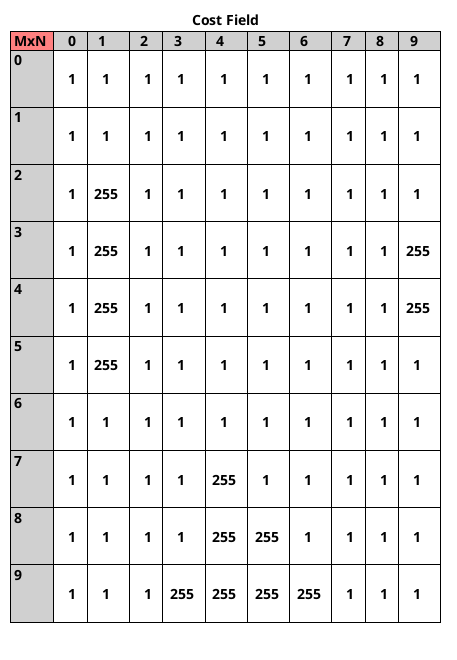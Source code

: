 @startuml cost_field
title
Cost Field
|=<#FF8080> MxN  |=<#d0d0d0>    0 |= <#d0d0d0>   1 |= <#d0d0d0>   2 |= <#d0d0d0>   3 |= <#d0d0d0>   4 |= <#d0d0d0>   5 |= <#d0d0d0>   6 |= <#d0d0d0>   7 |= <#d0d0d0>   8 |= <#d0d0d0>   9 |
|<#d0d0d0> 0 |\n    1   \n|\n    1   \n|\n    1   \n|\n    1   \n|\n    1   \n|\n    1   \n|\n    1   \n|\n    1   \n|\n    1   \n|\n    1   \n|
|<#d0d0d0> 1 |\n    1   \n|\n    1   \n|\n    1   \n|\n    1   \n|\n    1   \n|\n    1   \n|\n    1   \n|\n    1   \n|\n    1   \n|\n    1   \n|
|<#d0d0d0> 2 |\n    1   \n|\n  255   \n|\n    1   \n|\n    1   \n|\n    1   \n|\n    1   \n|\n    1   \n|\n    1   \n|\n    1   \n|\n    1   \n|
|<#d0d0d0> 3 |\n    1   \n|\n  255   \n|\n    1   \n|\n    1   \n|\n    1   \n|\n    1   \n|\n    1   \n|\n    1   \n|\n    1   \n|\n  255   \n|
|<#d0d0d0> 4 |\n    1   \n|\n  255   \n|\n    1   \n|\n    1   \n|\n    1   \n|\n    1   \n|\n    1   \n|\n    1   \n|\n    1   \n|\n  255   \n|
|<#d0d0d0> 5 |\n    1   \n|\n  255   \n|\n    1   \n|\n    1   \n|\n    1   \n|\n    1   \n|\n    1   \n|\n    1   \n|\n    1   \n|\n    1   \n|
|<#d0d0d0> 6 |\n    1   \n|\n    1   \n|\n    1   \n|\n    1   \n|\n    1   \n|\n    1   \n|\n    1   \n|\n    1   \n|\n    1   \n|\n    1   \n|
|<#d0d0d0> 7 |\n    1   \n|\n    1   \n|\n    1   \n|\n    1   \n|\n  255   \n|\n    1   \n|\n    1   \n|\n    1   \n|\n    1   \n|\n    1   \n|
|<#d0d0d0> 8 |\n    1   \n|\n    1   \n|\n    1   \n|\n    1   \n|\n  255   \n|\n  255   \n|\n    1   \n|\n    1   \n|\n    1   \n|\n    1   \n|
|<#d0d0d0> 9 |\n    1   \n|\n    1   \n|\n    1   \n|\n  255   \n|\n  255   \n|\n  255   \n|\n  255   \n|\n    1   \n|\n    1   \n|\n    1   \n|

end title
@enduml
